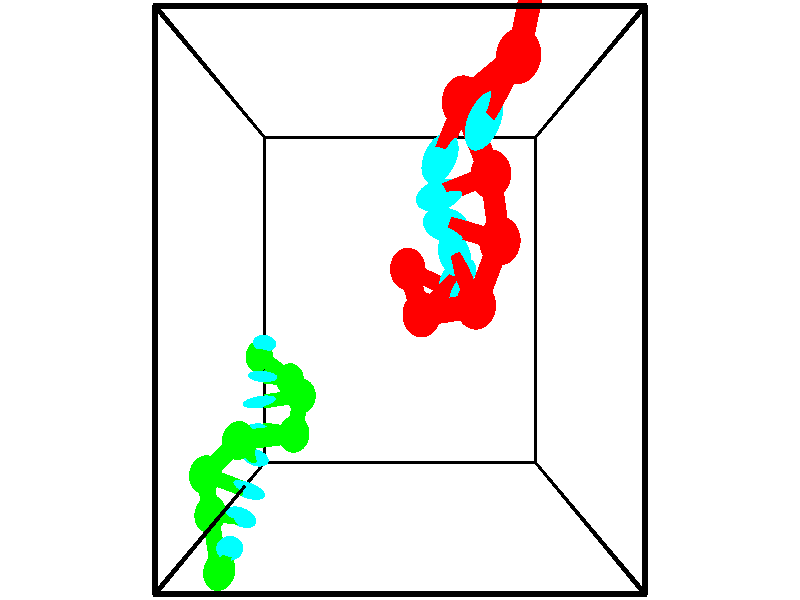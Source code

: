 // switches for output
#declare DRAW_BASES = 1; // possible values are 0, 1; only relevant for DNA ribbons
#declare DRAW_BASES_TYPE = 3; // possible values are 1, 2, 3; only relevant for DNA ribbons
#declare DRAW_FOG = 0; // set to 1 to enable fog

#include "colors.inc"

#include "transforms.inc"
background { rgb <1, 1, 1>}

#default {
   normal{
       ripples 0.25
       frequency 0.20
       turbulence 0.2
       lambda 5
   }
	finish {
		phong 0.1
		phong_size 40.
	}
}

// original window dimensions: 1024x640


// camera settings

camera {
	sky <-0, 1, 0>
	up <-0, 1, 0>
	right 1.6 * <1, 0, 0>
	location <2.5, 2.5, 11.1562>
	look_at <2.5, 2.5, 2.5>
	direction <0, 0, -8.6562>
	angle 67.0682
}


# declare cpy_camera_pos = <2.5, 2.5, 11.1562>;
# if (DRAW_FOG = 1)
fog {
	fog_type 2
	up vnormalize(cpy_camera_pos)
	color rgbt<1,1,1,0.3>
	distance 1e-5
	fog_alt 3e-3
	fog_offset 4
}
# end


// LIGHTS

# declare lum = 6;
global_settings {
	ambient_light rgb lum * <0.05, 0.05, 0.05>
	max_trace_level 15
}# declare cpy_direct_light_amount = 0.25;
light_source
{	1000 * <-1, -1, 1>,
	rgb lum * cpy_direct_light_amount
	parallel
}

light_source
{	1000 * <1, 1, -1>,
	rgb lum * cpy_direct_light_amount
	parallel
}

// strand 0

// nucleotide -1

// particle -1
sphere {
	<4.021348, 5.596412, 4.468386> 0.250000
	pigment { color rgbt <1,0,0,0> }
	no_shadow
}
cylinder {
	<3.725096, 5.511859, 4.723504>,  <3.547344, 5.461127, 4.876575>, 0.100000
	pigment { color rgbt <1,0,0,0> }
	no_shadow
}
cylinder {
	<3.725096, 5.511859, 4.723504>,  <4.021348, 5.596412, 4.468386>, 0.100000
	pigment { color rgbt <1,0,0,0> }
	no_shadow
}

// particle -1
sphere {
	<3.725096, 5.511859, 4.723504> 0.100000
	pigment { color rgbt <1,0,0,0> }
	no_shadow
}
sphere {
	0, 1
	scale<0.080000,0.200000,0.300000>
	matrix <-0.395489, 0.904520, -0.159474,
		-0.543189, -0.370353, -0.753515,
		-0.740631, -0.211383, 0.637796,
		3.502907, 5.448444, 4.914843>
	pigment { color rgbt <0,1,1,0> }
	no_shadow
}
cylinder {
	<3.828687, 4.778832, 4.381472>,  <4.021348, 5.596412, 4.468386>, 0.130000
	pigment { color rgbt <1,0,0,0> }
	no_shadow
}

// nucleotide -1

// particle -1
sphere {
	<3.828687, 4.778832, 4.381472> 0.250000
	pigment { color rgbt <1,0,0,0> }
	no_shadow
}
cylinder {
	<3.614815, 4.443498, 4.338931>,  <3.486492, 4.242298, 4.313406>, 0.100000
	pigment { color rgbt <1,0,0,0> }
	no_shadow
}
cylinder {
	<3.614815, 4.443498, 4.338931>,  <3.828687, 4.778832, 4.381472>, 0.100000
	pigment { color rgbt <1,0,0,0> }
	no_shadow
}

// particle -1
sphere {
	<3.614815, 4.443498, 4.338931> 0.100000
	pigment { color rgbt <1,0,0,0> }
	no_shadow
}
sphere {
	0, 1
	scale<0.080000,0.200000,0.300000>
	matrix <0.360007, -0.339831, 0.868856,
		-0.764534, 0.426272, 0.483507,
		-0.534680, -0.838336, -0.106352,
		3.454411, 4.191998, 4.307025>
	pigment { color rgbt <0,1,1,0> }
	no_shadow
}
cylinder {
	<3.249985, 4.473138, 3.948455>,  <3.828687, 4.778832, 4.381472>, 0.130000
	pigment { color rgbt <1,0,0,0> }
	no_shadow
}

// nucleotide -1

// particle -1
sphere {
	<3.249985, 4.473138, 3.948455> 0.250000
	pigment { color rgbt <1,0,0,0> }
	no_shadow
}
cylinder {
	<3.086123, 4.130316, 4.073443>,  <2.987805, 3.924622, 4.148436>, 0.100000
	pigment { color rgbt <1,0,0,0> }
	no_shadow
}
cylinder {
	<3.086123, 4.130316, 4.073443>,  <3.249985, 4.473138, 3.948455>, 0.100000
	pigment { color rgbt <1,0,0,0> }
	no_shadow
}

// particle -1
sphere {
	<3.086123, 4.130316, 4.073443> 0.100000
	pigment { color rgbt <1,0,0,0> }
	no_shadow
}
sphere {
	0, 1
	scale<0.080000,0.200000,0.300000>
	matrix <0.271449, -0.441539, -0.855195,
		0.870918, -0.265515, 0.413526,
		-0.409655, -0.857056, 0.312471,
		2.963226, 3.873199, 4.167184>
	pigment { color rgbt <0,1,1,0> }
	no_shadow
}
cylinder {
	<3.621526, 3.794944, 3.690864>,  <3.249985, 4.473138, 3.948455>, 0.130000
	pigment { color rgbt <1,0,0,0> }
	no_shadow
}

// nucleotide -1

// particle -1
sphere {
	<3.621526, 3.794944, 3.690864> 0.250000
	pigment { color rgbt <1,0,0,0> }
	no_shadow
}
cylinder {
	<3.253925, 3.661954, 3.775621>,  <3.033365, 3.582161, 3.826475>, 0.100000
	pigment { color rgbt <1,0,0,0> }
	no_shadow
}
cylinder {
	<3.253925, 3.661954, 3.775621>,  <3.621526, 3.794944, 3.690864>, 0.100000
	pigment { color rgbt <1,0,0,0> }
	no_shadow
}

// particle -1
sphere {
	<3.253925, 3.661954, 3.775621> 0.100000
	pigment { color rgbt <1,0,0,0> }
	no_shadow
}
sphere {
	0, 1
	scale<0.080000,0.200000,0.300000>
	matrix <0.039310, -0.612042, -0.789847,
		0.392291, -0.717541, 0.575537,
		-0.919001, -0.332474, 0.211892,
		2.978225, 3.562212, 3.839189>
	pigment { color rgbt <0,1,1,0> }
	no_shadow
}
cylinder {
	<3.719597, 3.101955, 3.775922>,  <3.621526, 3.794944, 3.690864>, 0.130000
	pigment { color rgbt <1,0,0,0> }
	no_shadow
}

// nucleotide -1

// particle -1
sphere {
	<3.719597, 3.101955, 3.775922> 0.250000
	pigment { color rgbt <1,0,0,0> }
	no_shadow
}
cylinder {
	<3.351551, 3.208472, 3.661047>,  <3.130723, 3.272382, 3.592122>, 0.100000
	pigment { color rgbt <1,0,0,0> }
	no_shadow
}
cylinder {
	<3.351551, 3.208472, 3.661047>,  <3.719597, 3.101955, 3.775922>, 0.100000
	pigment { color rgbt <1,0,0,0> }
	no_shadow
}

// particle -1
sphere {
	<3.351551, 3.208472, 3.661047> 0.100000
	pigment { color rgbt <1,0,0,0> }
	no_shadow
}
sphere {
	0, 1
	scale<0.080000,0.200000,0.300000>
	matrix <0.147745, -0.443099, -0.884214,
		-0.362709, -0.856010, 0.368359,
		-0.920116, 0.266290, -0.287187,
		3.075516, 3.288359, 3.574891>
	pigment { color rgbt <0,1,1,0> }
	no_shadow
}
cylinder {
	<3.445443, 2.442070, 3.626771>,  <3.719597, 3.101955, 3.775922>, 0.130000
	pigment { color rgbt <1,0,0,0> }
	no_shadow
}

// nucleotide -1

// particle -1
sphere {
	<3.445443, 2.442070, 3.626771> 0.250000
	pigment { color rgbt <1,0,0,0> }
	no_shadow
}
cylinder {
	<3.310873, 2.760719, 3.425889>,  <3.230131, 2.951908, 3.305360>, 0.100000
	pigment { color rgbt <1,0,0,0> }
	no_shadow
}
cylinder {
	<3.310873, 2.760719, 3.425889>,  <3.445443, 2.442070, 3.626771>, 0.100000
	pigment { color rgbt <1,0,0,0> }
	no_shadow
}

// particle -1
sphere {
	<3.310873, 2.760719, 3.425889> 0.100000
	pigment { color rgbt <1,0,0,0> }
	no_shadow
}
sphere {
	0, 1
	scale<0.080000,0.200000,0.300000>
	matrix <0.195897, -0.462423, -0.864749,
		-0.921110, -0.389303, -0.000486,
		-0.336425, 0.796623, -0.502205,
		3.209945, 2.999706, 3.275228>
	pigment { color rgbt <0,1,1,0> }
	no_shadow
}
cylinder {
	<2.783112, 2.340430, 3.228389>,  <3.445443, 2.442070, 3.626771>, 0.130000
	pigment { color rgbt <1,0,0,0> }
	no_shadow
}

// nucleotide -1

// particle -1
sphere {
	<2.783112, 2.340430, 3.228389> 0.250000
	pigment { color rgbt <1,0,0,0> }
	no_shadow
}
cylinder {
	<3.068344, 2.583096, 3.087832>,  <3.239483, 2.728695, 3.003499>, 0.100000
	pigment { color rgbt <1,0,0,0> }
	no_shadow
}
cylinder {
	<3.068344, 2.583096, 3.087832>,  <2.783112, 2.340430, 3.228389>, 0.100000
	pigment { color rgbt <1,0,0,0> }
	no_shadow
}

// particle -1
sphere {
	<3.068344, 2.583096, 3.087832> 0.100000
	pigment { color rgbt <1,0,0,0> }
	no_shadow
}
sphere {
	0, 1
	scale<0.080000,0.200000,0.300000>
	matrix <0.113584, -0.594560, -0.795989,
		-0.691820, 0.527691, -0.492876,
		0.713081, 0.606664, -0.351391,
		3.282268, 2.765095, 2.982415>
	pigment { color rgbt <0,1,1,0> }
	no_shadow
}
cylinder {
	<2.609865, 2.863710, 2.641126>,  <2.783112, 2.340430, 3.228389>, 0.130000
	pigment { color rgbt <1,0,0,0> }
	no_shadow
}

// nucleotide -1

// particle -1
sphere {
	<2.609865, 2.863710, 2.641126> 0.250000
	pigment { color rgbt <1,0,0,0> }
	no_shadow
}
cylinder {
	<2.980183, 2.712502, 2.639856>,  <3.202373, 2.621778, 2.639095>, 0.100000
	pigment { color rgbt <1,0,0,0> }
	no_shadow
}
cylinder {
	<2.980183, 2.712502, 2.639856>,  <2.609865, 2.863710, 2.641126>, 0.100000
	pigment { color rgbt <1,0,0,0> }
	no_shadow
}

// particle -1
sphere {
	<2.980183, 2.712502, 2.639856> 0.100000
	pigment { color rgbt <1,0,0,0> }
	no_shadow
}
sphere {
	0, 1
	scale<0.080000,0.200000,0.300000>
	matrix <-0.221339, -0.535230, -0.815192,
		0.306458, 0.755402, -0.579182,
		0.925793, -0.378018, -0.003174,
		3.257921, 2.599097, 2.638904>
	pigment { color rgbt <0,1,1,0> }
	no_shadow
}
// strand 1

// nucleotide -1

// particle -1
sphere {
	<-0.124512, 1.620088, -0.108091> 0.250000
	pigment { color rgbt <0,1,0,0> }
	no_shadow
}
cylinder {
	<0.008939, 1.758793, 0.242554>,  <0.089009, 1.842016, 0.452941>, 0.100000
	pigment { color rgbt <0,1,0,0> }
	no_shadow
}
cylinder {
	<0.008939, 1.758793, 0.242554>,  <-0.124512, 1.620088, -0.108091>, 0.100000
	pigment { color rgbt <0,1,0,0> }
	no_shadow
}

// particle -1
sphere {
	<0.008939, 1.758793, 0.242554> 0.100000
	pigment { color rgbt <0,1,0,0> }
	no_shadow
}
sphere {
	0, 1
	scale<0.080000,0.200000,0.300000>
	matrix <-0.063657, -0.919481, 0.387946,
		0.940553, -0.185232, -0.284690,
		0.333627, 0.346762, 0.876612,
		0.109027, 1.862821, 0.505537>
	pigment { color rgbt <0,1,1,0> }
	no_shadow
}
cylinder {
	<0.472493, 1.276639, 0.025047>,  <-0.124512, 1.620088, -0.108091>, 0.130000
	pigment { color rgbt <0,1,0,0> }
	no_shadow
}

// nucleotide -1

// particle -1
sphere {
	<0.472493, 1.276639, 0.025047> 0.250000
	pigment { color rgbt <0,1,0,0> }
	no_shadow
}
cylinder {
	<0.260553, 1.339230, 0.358459>,  <0.133389, 1.376784, 0.558507>, 0.100000
	pigment { color rgbt <0,1,0,0> }
	no_shadow
}
cylinder {
	<0.260553, 1.339230, 0.358459>,  <0.472493, 1.276639, 0.025047>, 0.100000
	pigment { color rgbt <0,1,0,0> }
	no_shadow
}

// particle -1
sphere {
	<0.260553, 1.339230, 0.358459> 0.100000
	pigment { color rgbt <0,1,0,0> }
	no_shadow
}
sphere {
	0, 1
	scale<0.080000,0.200000,0.300000>
	matrix <-0.030081, -0.985681, 0.165917,
		0.847558, 0.062838, 0.526970,
		-0.529850, 0.156476, 0.833531,
		0.101598, 1.386172, 0.608519>
	pigment { color rgbt <0,1,1,0> }
	no_shadow
}
cylinder {
	<0.775556, 1.100047, 0.600279>,  <0.472493, 1.276639, 0.025047>, 0.130000
	pigment { color rgbt <0,1,0,0> }
	no_shadow
}

// nucleotide -1

// particle -1
sphere {
	<0.775556, 1.100047, 0.600279> 0.250000
	pigment { color rgbt <0,1,0,0> }
	no_shadow
}
cylinder {
	<0.386984, 1.063788, 0.688012>,  <0.153841, 1.042033, 0.740653>, 0.100000
	pigment { color rgbt <0,1,0,0> }
	no_shadow
}
cylinder {
	<0.386984, 1.063788, 0.688012>,  <0.775556, 1.100047, 0.600279>, 0.100000
	pigment { color rgbt <0,1,0,0> }
	no_shadow
}

// particle -1
sphere {
	<0.386984, 1.063788, 0.688012> 0.100000
	pigment { color rgbt <0,1,0,0> }
	no_shadow
}
sphere {
	0, 1
	scale<0.080000,0.200000,0.300000>
	matrix <0.146354, -0.956340, 0.252970,
		0.186827, 0.277843, 0.942284,
		-0.971430, -0.090646, 0.219333,
		0.095555, 1.036595, 0.753812>
	pigment { color rgbt <0,1,1,0> }
	no_shadow
}
cylinder {
	<0.765062, 0.669767, 1.272037>,  <0.775556, 1.100047, 0.600279>, 0.130000
	pigment { color rgbt <0,1,0,0> }
	no_shadow
}

// nucleotide -1

// particle -1
sphere {
	<0.765062, 0.669767, 1.272037> 0.250000
	pigment { color rgbt <0,1,0,0> }
	no_shadow
}
cylinder {
	<0.418680, 0.670960, 1.071991>,  <0.210851, 0.671677, 0.951963>, 0.100000
	pigment { color rgbt <0,1,0,0> }
	no_shadow
}
cylinder {
	<0.418680, 0.670960, 1.071991>,  <0.765062, 0.669767, 1.272037>, 0.100000
	pigment { color rgbt <0,1,0,0> }
	no_shadow
}

// particle -1
sphere {
	<0.418680, 0.670960, 1.071991> 0.100000
	pigment { color rgbt <0,1,0,0> }
	no_shadow
}
sphere {
	0, 1
	scale<0.080000,0.200000,0.300000>
	matrix <-0.086622, -0.985764, 0.144105,
		-0.492566, 0.168109, 0.853884,
		-0.865954, 0.002984, -0.500115,
		0.158894, 0.671856, 0.921957>
	pigment { color rgbt <0,1,1,0> }
	no_shadow
}
cylinder {
	<-0.035471, 0.662050, 1.677895>,  <0.765062, 0.669767, 1.272037>, 0.130000
	pigment { color rgbt <0,1,0,0> }
	no_shadow
}

// nucleotide -1

// particle -1
sphere {
	<-0.035471, 0.662050, 1.677895> 0.250000
	pigment { color rgbt <0,1,0,0> }
	no_shadow
}
cylinder {
	<0.037035, 0.459244, 1.340830>,  <0.080538, 0.337560, 1.138592>, 0.100000
	pigment { color rgbt <0,1,0,0> }
	no_shadow
}
cylinder {
	<0.037035, 0.459244, 1.340830>,  <-0.035471, 0.662050, 1.677895>, 0.100000
	pigment { color rgbt <0,1,0,0> }
	no_shadow
}

// particle -1
sphere {
	<0.037035, 0.459244, 1.340830> 0.100000
	pigment { color rgbt <0,1,0,0> }
	no_shadow
}
sphere {
	0, 1
	scale<0.080000,0.200000,0.300000>
	matrix <-0.025850, -0.859016, 0.511295,
		-0.983095, -0.070896, -0.168815,
		0.181264, -0.507016, -0.842662,
		0.091414, 0.307139, 1.088032>
	pigment { color rgbt <0,1,1,0> }
	no_shadow
}
cylinder {
	<-0.612354, 0.174178, 1.499564>,  <-0.035471, 0.662050, 1.677895>, 0.130000
	pigment { color rgbt <0,1,0,0> }
	no_shadow
}

// nucleotide -1

// particle -1
sphere {
	<-0.612354, 0.174178, 1.499564> 0.250000
	pigment { color rgbt <0,1,0,0> }
	no_shadow
}
cylinder {
	<-0.259636, 0.024192, 1.385133>,  <-0.048006, -0.065800, 1.316475>, 0.100000
	pigment { color rgbt <0,1,0,0> }
	no_shadow
}
cylinder {
	<-0.259636, 0.024192, 1.385133>,  <-0.612354, 0.174178, 1.499564>, 0.100000
	pigment { color rgbt <0,1,0,0> }
	no_shadow
}

// particle -1
sphere {
	<-0.259636, 0.024192, 1.385133> 0.100000
	pigment { color rgbt <0,1,0,0> }
	no_shadow
}
sphere {
	0, 1
	scale<0.080000,0.200000,0.300000>
	matrix <-0.127162, -0.773121, 0.621381,
		-0.454169, -0.511551, -0.729415,
		0.881794, -0.374966, -0.286077,
		0.004902, -0.088298, 1.299310>
	pigment { color rgbt <0,1,1,0> }
	no_shadow
}
cylinder {
	<-0.645453, -0.456216, 1.150314>,  <-0.612354, 0.174178, 1.499564>, 0.130000
	pigment { color rgbt <0,1,0,0> }
	no_shadow
}

// nucleotide -1

// particle -1
sphere {
	<-0.645453, -0.456216, 1.150314> 0.250000
	pigment { color rgbt <0,1,0,0> }
	no_shadow
}
cylinder {
	<-0.302167, -0.420838, 1.352559>,  <-0.096195, -0.399612, 1.473906>, 0.100000
	pigment { color rgbt <0,1,0,0> }
	no_shadow
}
cylinder {
	<-0.302167, -0.420838, 1.352559>,  <-0.645453, -0.456216, 1.150314>, 0.100000
	pigment { color rgbt <0,1,0,0> }
	no_shadow
}

// particle -1
sphere {
	<-0.302167, -0.420838, 1.352559> 0.100000
	pigment { color rgbt <0,1,0,0> }
	no_shadow
}
sphere {
	0, 1
	scale<0.080000,0.200000,0.300000>
	matrix <-0.349325, -0.621091, 0.701582,
		0.376083, -0.778732, -0.502134,
		0.858215, 0.088446, 0.505612,
		-0.044702, -0.394305, 1.504243>
	pigment { color rgbt <0,1,1,0> }
	no_shadow
}
cylinder {
	<-0.427975, -1.161430, 1.374783>,  <-0.645453, -0.456216, 1.150314>, 0.130000
	pigment { color rgbt <0,1,0,0> }
	no_shadow
}

// nucleotide -1

// particle -1
sphere {
	<-0.427975, -1.161430, 1.374783> 0.250000
	pigment { color rgbt <0,1,0,0> }
	no_shadow
}
cylinder {
	<-0.260357, -0.900596, 1.627508>,  <-0.159787, -0.744095, 1.779143>, 0.100000
	pigment { color rgbt <0,1,0,0> }
	no_shadow
}
cylinder {
	<-0.260357, -0.900596, 1.627508>,  <-0.427975, -1.161430, 1.374783>, 0.100000
	pigment { color rgbt <0,1,0,0> }
	no_shadow
}

// particle -1
sphere {
	<-0.260357, -0.900596, 1.627508> 0.100000
	pigment { color rgbt <0,1,0,0> }
	no_shadow
}
sphere {
	0, 1
	scale<0.080000,0.200000,0.300000>
	matrix <-0.057633, -0.675349, 0.735243,
		0.906135, -0.344512, -0.245419,
		0.419043, 0.652086, 0.631812,
		-0.134644, -0.704970, 1.817052>
	pigment { color rgbt <0,1,1,0> }
	no_shadow
}
// box output
cylinder {
	<0.000000, 0.000000, 0.000000>,  <5.000000, 0.000000, 0.000000>, 0.025000
	pigment { color rgbt <0,0,0,0> }
	no_shadow
}
cylinder {
	<0.000000, 0.000000, 0.000000>,  <0.000000, 5.000000, 0.000000>, 0.025000
	pigment { color rgbt <0,0,0,0> }
	no_shadow
}
cylinder {
	<0.000000, 0.000000, 0.000000>,  <0.000000, 0.000000, 5.000000>, 0.025000
	pigment { color rgbt <0,0,0,0> }
	no_shadow
}
cylinder {
	<5.000000, 5.000000, 5.000000>,  <0.000000, 5.000000, 5.000000>, 0.025000
	pigment { color rgbt <0,0,0,0> }
	no_shadow
}
cylinder {
	<5.000000, 5.000000, 5.000000>,  <5.000000, 0.000000, 5.000000>, 0.025000
	pigment { color rgbt <0,0,0,0> }
	no_shadow
}
cylinder {
	<5.000000, 5.000000, 5.000000>,  <5.000000, 5.000000, 0.000000>, 0.025000
	pigment { color rgbt <0,0,0,0> }
	no_shadow
}
cylinder {
	<0.000000, 0.000000, 5.000000>,  <0.000000, 5.000000, 5.000000>, 0.025000
	pigment { color rgbt <0,0,0,0> }
	no_shadow
}
cylinder {
	<0.000000, 0.000000, 5.000000>,  <5.000000, 0.000000, 5.000000>, 0.025000
	pigment { color rgbt <0,0,0,0> }
	no_shadow
}
cylinder {
	<5.000000, 5.000000, 0.000000>,  <0.000000, 5.000000, 0.000000>, 0.025000
	pigment { color rgbt <0,0,0,0> }
	no_shadow
}
cylinder {
	<5.000000, 5.000000, 0.000000>,  <5.000000, 0.000000, 0.000000>, 0.025000
	pigment { color rgbt <0,0,0,0> }
	no_shadow
}
cylinder {
	<5.000000, 0.000000, 5.000000>,  <5.000000, 0.000000, 0.000000>, 0.025000
	pigment { color rgbt <0,0,0,0> }
	no_shadow
}
cylinder {
	<0.000000, 5.000000, 0.000000>,  <0.000000, 5.000000, 5.000000>, 0.025000
	pigment { color rgbt <0,0,0,0> }
	no_shadow
}
// end of box output
